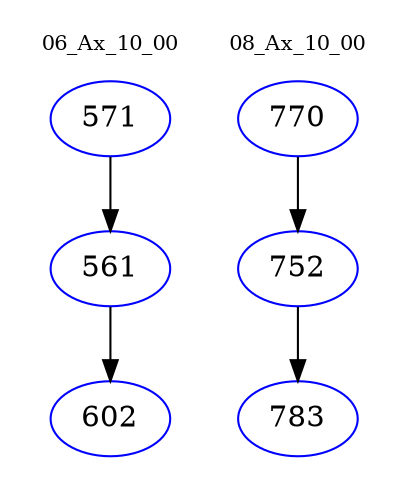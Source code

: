 digraph{
subgraph cluster_0 {
color = white
label = "06_Ax_10_00";
fontsize=10;
T0_571 [label="571", color="blue"]
T0_571 -> T0_561 [color="black"]
T0_561 [label="561", color="blue"]
T0_561 -> T0_602 [color="black"]
T0_602 [label="602", color="blue"]
}
subgraph cluster_1 {
color = white
label = "08_Ax_10_00";
fontsize=10;
T1_770 [label="770", color="blue"]
T1_770 -> T1_752 [color="black"]
T1_752 [label="752", color="blue"]
T1_752 -> T1_783 [color="black"]
T1_783 [label="783", color="blue"]
}
}

